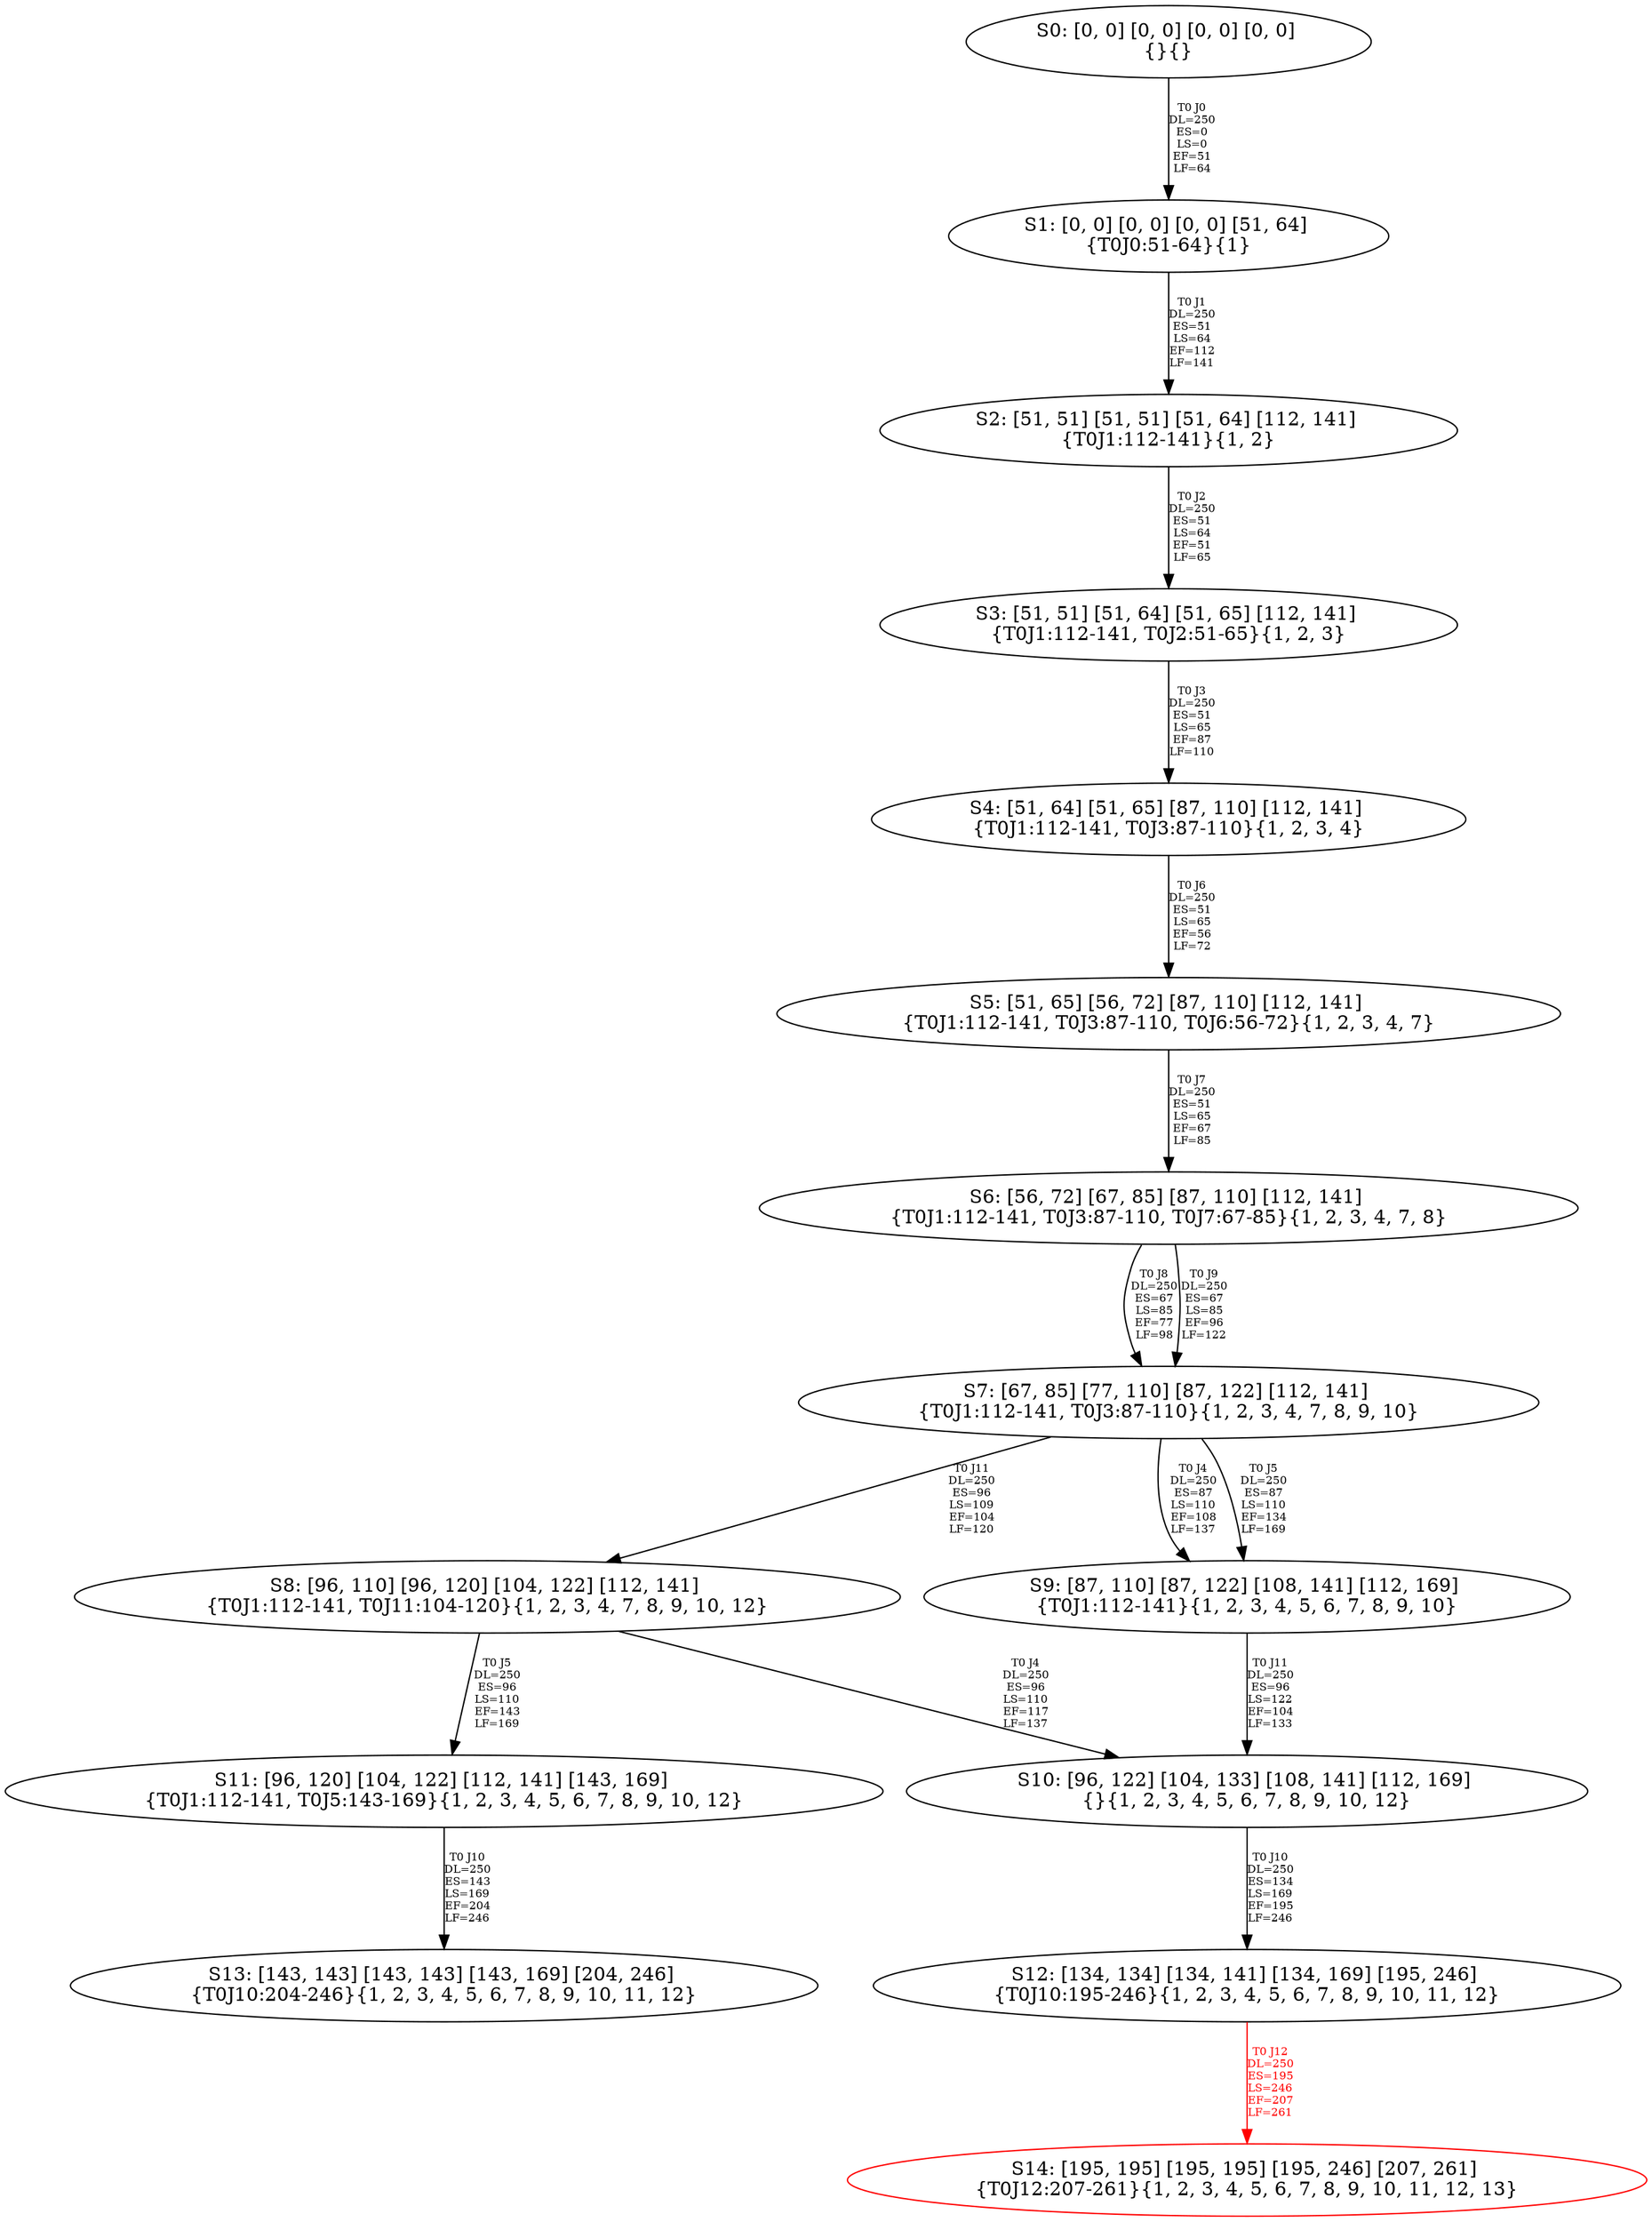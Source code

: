 digraph {
	S0[label="S0: [0, 0] [0, 0] [0, 0] [0, 0] \n{}{}"];
	S1[label="S1: [0, 0] [0, 0] [0, 0] [51, 64] \n{T0J0:51-64}{1}"];
	S2[label="S2: [51, 51] [51, 51] [51, 64] [112, 141] \n{T0J1:112-141}{1, 2}"];
	S3[label="S3: [51, 51] [51, 64] [51, 65] [112, 141] \n{T0J1:112-141, T0J2:51-65}{1, 2, 3}"];
	S4[label="S4: [51, 64] [51, 65] [87, 110] [112, 141] \n{T0J1:112-141, T0J3:87-110}{1, 2, 3, 4}"];
	S5[label="S5: [51, 65] [56, 72] [87, 110] [112, 141] \n{T0J1:112-141, T0J3:87-110, T0J6:56-72}{1, 2, 3, 4, 7}"];
	S6[label="S6: [56, 72] [67, 85] [87, 110] [112, 141] \n{T0J1:112-141, T0J3:87-110, T0J7:67-85}{1, 2, 3, 4, 7, 8}"];
	S7[label="S7: [67, 85] [77, 110] [87, 122] [112, 141] \n{T0J1:112-141, T0J3:87-110}{1, 2, 3, 4, 7, 8, 9, 10}"];
	S8[label="S8: [96, 110] [96, 120] [104, 122] [112, 141] \n{T0J1:112-141, T0J11:104-120}{1, 2, 3, 4, 7, 8, 9, 10, 12}"];
	S9[label="S9: [87, 110] [87, 122] [108, 141] [112, 169] \n{T0J1:112-141}{1, 2, 3, 4, 5, 6, 7, 8, 9, 10}"];
	S10[label="S10: [96, 122] [104, 133] [108, 141] [112, 169] \n{}{1, 2, 3, 4, 5, 6, 7, 8, 9, 10, 12}"];
	S11[label="S11: [96, 120] [104, 122] [112, 141] [143, 169] \n{T0J1:112-141, T0J5:143-169}{1, 2, 3, 4, 5, 6, 7, 8, 9, 10, 12}"];
	S12[label="S12: [134, 134] [134, 141] [134, 169] [195, 246] \n{T0J10:195-246}{1, 2, 3, 4, 5, 6, 7, 8, 9, 10, 11, 12}"];
	S13[label="S13: [143, 143] [143, 143] [143, 169] [204, 246] \n{T0J10:204-246}{1, 2, 3, 4, 5, 6, 7, 8, 9, 10, 11, 12}"];
	S14[label="S14: [195, 195] [195, 195] [195, 246] [207, 261] \n{T0J12:207-261}{1, 2, 3, 4, 5, 6, 7, 8, 9, 10, 11, 12, 13}"];
	S0 -> S1[label="T0 J0\nDL=250\nES=0\nLS=0\nEF=51\nLF=64",fontsize=8];
	S1 -> S2[label="T0 J1\nDL=250\nES=51\nLS=64\nEF=112\nLF=141",fontsize=8];
	S2 -> S3[label="T0 J2\nDL=250\nES=51\nLS=64\nEF=51\nLF=65",fontsize=8];
	S3 -> S4[label="T0 J3\nDL=250\nES=51\nLS=65\nEF=87\nLF=110",fontsize=8];
	S4 -> S5[label="T0 J6\nDL=250\nES=51\nLS=65\nEF=56\nLF=72",fontsize=8];
	S5 -> S6[label="T0 J7\nDL=250\nES=51\nLS=65\nEF=67\nLF=85",fontsize=8];
	S6 -> S7[label="T0 J8\nDL=250\nES=67\nLS=85\nEF=77\nLF=98",fontsize=8];
	S6 -> S7[label="T0 J9\nDL=250\nES=67\nLS=85\nEF=96\nLF=122",fontsize=8];
	S7 -> S9[label="T0 J4\nDL=250\nES=87\nLS=110\nEF=108\nLF=137",fontsize=8];
	S7 -> S9[label="T0 J5\nDL=250\nES=87\nLS=110\nEF=134\nLF=169",fontsize=8];
	S7 -> S8[label="T0 J11\nDL=250\nES=96\nLS=109\nEF=104\nLF=120",fontsize=8];
	S8 -> S10[label="T0 J4\nDL=250\nES=96\nLS=110\nEF=117\nLF=137",fontsize=8];
	S8 -> S11[label="T0 J5\nDL=250\nES=96\nLS=110\nEF=143\nLF=169",fontsize=8];
	S9 -> S10[label="T0 J11\nDL=250\nES=96\nLS=122\nEF=104\nLF=133",fontsize=8];
	S10 -> S12[label="T0 J10\nDL=250\nES=134\nLS=169\nEF=195\nLF=246",fontsize=8];
	S11 -> S13[label="T0 J10\nDL=250\nES=143\nLS=169\nEF=204\nLF=246",fontsize=8];
	S12 -> S14[label="T0 J12\nDL=250\nES=195\nLS=246\nEF=207\nLF=261",color=Red,fontcolor=Red,fontsize=8];
S14[color=Red];
}
